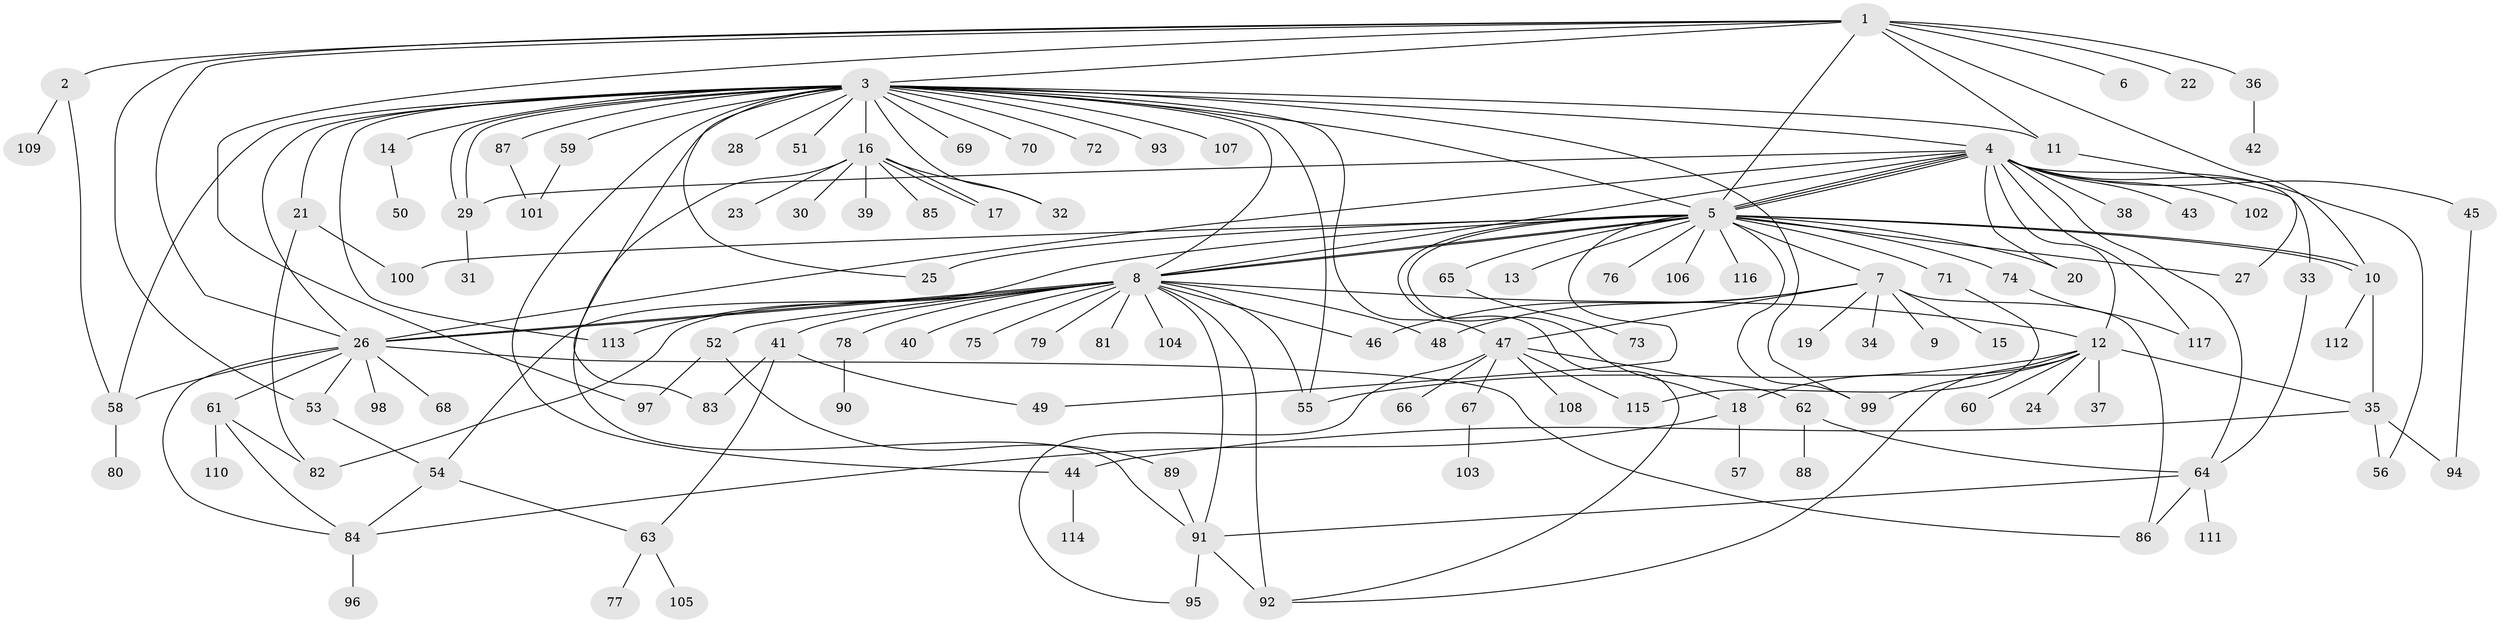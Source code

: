 // coarse degree distribution, {10: 0.010638297872340425, 5: 0.02127659574468085, 27: 0.010638297872340425, 18: 0.010638297872340425, 26: 0.010638297872340425, 1: 0.5106382978723404, 8: 0.031914893617021274, 21: 0.010638297872340425, 3: 0.06382978723404255, 11: 0.02127659574468085, 2: 0.23404255319148937, 4: 0.05319148936170213, 6: 0.010638297872340425}
// Generated by graph-tools (version 1.1) at 2025/51/02/27/25 19:51:57]
// undirected, 117 vertices, 179 edges
graph export_dot {
graph [start="1"]
  node [color=gray90,style=filled];
  1;
  2;
  3;
  4;
  5;
  6;
  7;
  8;
  9;
  10;
  11;
  12;
  13;
  14;
  15;
  16;
  17;
  18;
  19;
  20;
  21;
  22;
  23;
  24;
  25;
  26;
  27;
  28;
  29;
  30;
  31;
  32;
  33;
  34;
  35;
  36;
  37;
  38;
  39;
  40;
  41;
  42;
  43;
  44;
  45;
  46;
  47;
  48;
  49;
  50;
  51;
  52;
  53;
  54;
  55;
  56;
  57;
  58;
  59;
  60;
  61;
  62;
  63;
  64;
  65;
  66;
  67;
  68;
  69;
  70;
  71;
  72;
  73;
  74;
  75;
  76;
  77;
  78;
  79;
  80;
  81;
  82;
  83;
  84;
  85;
  86;
  87;
  88;
  89;
  90;
  91;
  92;
  93;
  94;
  95;
  96;
  97;
  98;
  99;
  100;
  101;
  102;
  103;
  104;
  105;
  106;
  107;
  108;
  109;
  110;
  111;
  112;
  113;
  114;
  115;
  116;
  117;
  1 -- 2;
  1 -- 3;
  1 -- 5;
  1 -- 6;
  1 -- 10;
  1 -- 11;
  1 -- 22;
  1 -- 26;
  1 -- 36;
  1 -- 53;
  1 -- 97;
  2 -- 58;
  2 -- 109;
  3 -- 4;
  3 -- 5;
  3 -- 8;
  3 -- 11;
  3 -- 14;
  3 -- 16;
  3 -- 21;
  3 -- 25;
  3 -- 26;
  3 -- 28;
  3 -- 29;
  3 -- 29;
  3 -- 32;
  3 -- 44;
  3 -- 47;
  3 -- 51;
  3 -- 55;
  3 -- 58;
  3 -- 59;
  3 -- 69;
  3 -- 70;
  3 -- 72;
  3 -- 87;
  3 -- 91;
  3 -- 93;
  3 -- 99;
  3 -- 107;
  3 -- 113;
  4 -- 5;
  4 -- 5;
  4 -- 5;
  4 -- 8;
  4 -- 12;
  4 -- 20;
  4 -- 26;
  4 -- 29;
  4 -- 33;
  4 -- 38;
  4 -- 43;
  4 -- 45;
  4 -- 56;
  4 -- 64;
  4 -- 102;
  4 -- 117;
  5 -- 7;
  5 -- 8;
  5 -- 8;
  5 -- 10;
  5 -- 10;
  5 -- 13;
  5 -- 18;
  5 -- 20;
  5 -- 25;
  5 -- 27;
  5 -- 49;
  5 -- 54;
  5 -- 65;
  5 -- 71;
  5 -- 74;
  5 -- 76;
  5 -- 92;
  5 -- 99;
  5 -- 100;
  5 -- 106;
  5 -- 116;
  7 -- 9;
  7 -- 15;
  7 -- 19;
  7 -- 34;
  7 -- 46;
  7 -- 47;
  7 -- 48;
  7 -- 86;
  8 -- 12;
  8 -- 26;
  8 -- 26;
  8 -- 40;
  8 -- 41;
  8 -- 46;
  8 -- 48;
  8 -- 52;
  8 -- 55;
  8 -- 75;
  8 -- 78;
  8 -- 79;
  8 -- 81;
  8 -- 82;
  8 -- 91;
  8 -- 92;
  8 -- 104;
  8 -- 113;
  10 -- 35;
  10 -- 112;
  11 -- 27;
  12 -- 18;
  12 -- 24;
  12 -- 35;
  12 -- 37;
  12 -- 55;
  12 -- 60;
  12 -- 92;
  12 -- 99;
  14 -- 50;
  16 -- 17;
  16 -- 17;
  16 -- 23;
  16 -- 30;
  16 -- 32;
  16 -- 39;
  16 -- 83;
  16 -- 85;
  18 -- 57;
  18 -- 84;
  21 -- 82;
  21 -- 100;
  26 -- 53;
  26 -- 58;
  26 -- 61;
  26 -- 68;
  26 -- 84;
  26 -- 86;
  26 -- 98;
  29 -- 31;
  33 -- 64;
  35 -- 44;
  35 -- 56;
  35 -- 94;
  36 -- 42;
  41 -- 49;
  41 -- 63;
  41 -- 83;
  44 -- 114;
  45 -- 94;
  47 -- 62;
  47 -- 66;
  47 -- 67;
  47 -- 95;
  47 -- 108;
  47 -- 115;
  52 -- 89;
  52 -- 97;
  53 -- 54;
  54 -- 63;
  54 -- 84;
  58 -- 80;
  59 -- 101;
  61 -- 82;
  61 -- 84;
  61 -- 110;
  62 -- 64;
  62 -- 88;
  63 -- 77;
  63 -- 105;
  64 -- 86;
  64 -- 91;
  64 -- 111;
  65 -- 73;
  67 -- 103;
  71 -- 115;
  74 -- 117;
  78 -- 90;
  84 -- 96;
  87 -- 101;
  89 -- 91;
  91 -- 92;
  91 -- 95;
}
